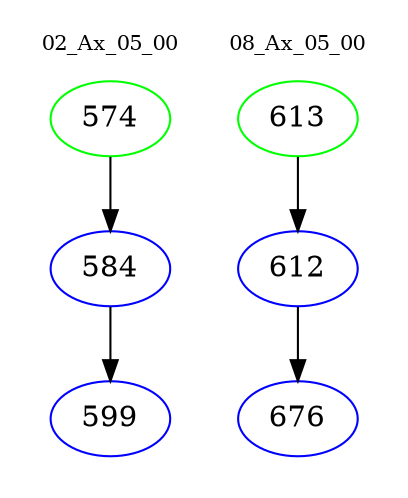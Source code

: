 digraph{
subgraph cluster_0 {
color = white
label = "02_Ax_05_00";
fontsize=10;
T0_574 [label="574", color="green"]
T0_574 -> T0_584 [color="black"]
T0_584 [label="584", color="blue"]
T0_584 -> T0_599 [color="black"]
T0_599 [label="599", color="blue"]
}
subgraph cluster_1 {
color = white
label = "08_Ax_05_00";
fontsize=10;
T1_613 [label="613", color="green"]
T1_613 -> T1_612 [color="black"]
T1_612 [label="612", color="blue"]
T1_612 -> T1_676 [color="black"]
T1_676 [label="676", color="blue"]
}
}
